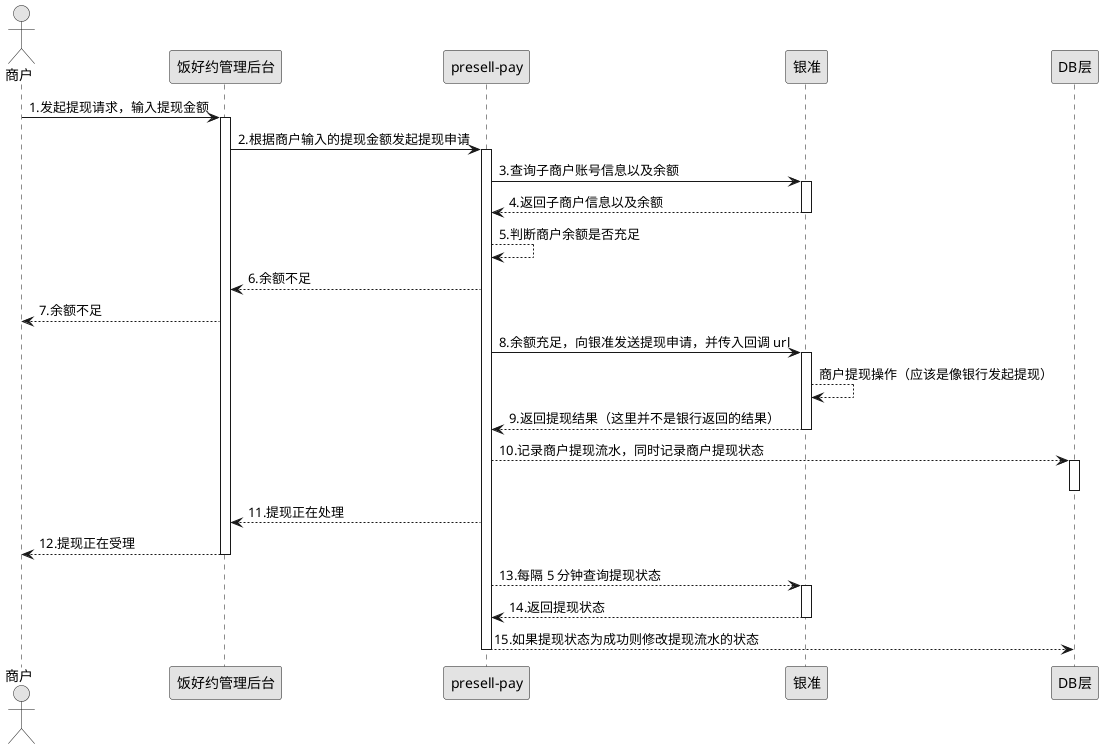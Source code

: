 @startuml
skinparam monochrome true
actor 商户
participant "饭好约管理后台" as A
participant "presell-pay" as B
participant "银准" as C
participant "DB层" as D
商户 -> A: 1.发起提现请求，输入提现金额
activate A
A -> B: 2.根据商户输入的提现金额发起提现申请
activate B
B -> C: 3.查询子商户账号信息以及余额
activate C
C --> B: 4.返回子商户信息以及余额
deactivate C
B --> B: 5.判断商户余额是否充足
B --> A: 6.余额不足
A --> 商户: 7.余额不足
B -> C: 8.余额充足，向银准发送提现申请，并传入回调 url
activate C
C --> C: 商户提现操作（应该是像银行发起提现）
C --> B: 9.返回提现结果（这里并不是银行返回的结果）
deactivate C
B --> D: 10.记录商户提现流水，同时记录商户提现状态
activate D
deactivate D
B --> A: 11.提现正在处理
A --> 商户: 12.提现正在受理
deactivate A
B --> C: 13.每隔 5 分钟查询提现状态
activate C
C --> B: 14.返回提现状态
deactivate C
B --> D: 15.如果提现状态为成功则修改提现流水的状态
deactivate B
@enduml